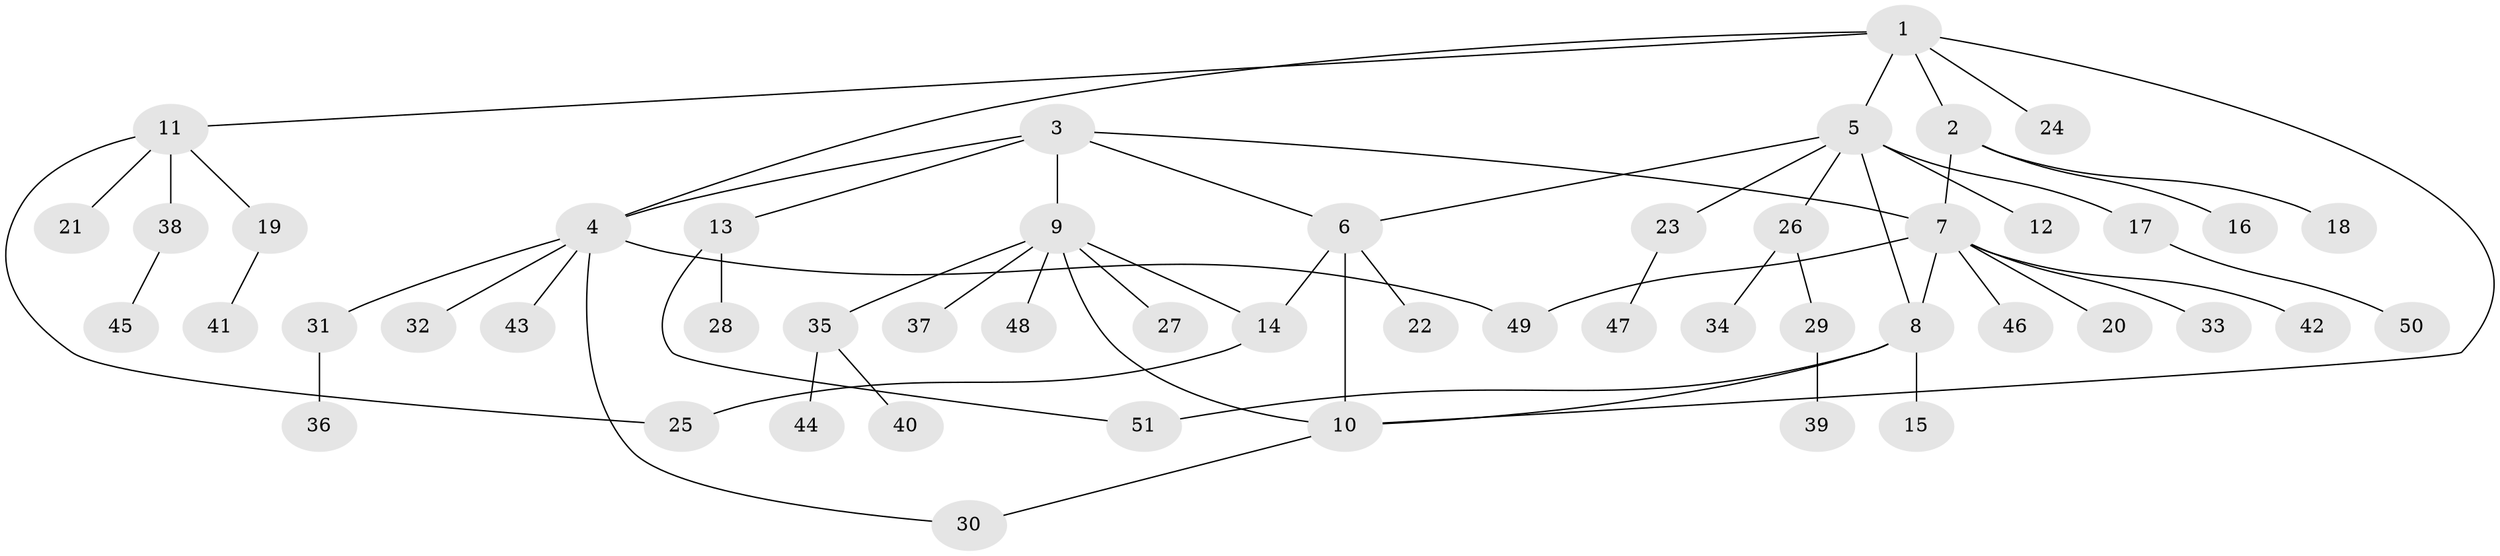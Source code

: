 // Generated by graph-tools (version 1.1) at 2025/55/03/09/25 04:55:05]
// undirected, 51 vertices, 61 edges
graph export_dot {
graph [start="1"]
  node [color=gray90,style=filled];
  1;
  2;
  3;
  4;
  5;
  6;
  7;
  8;
  9;
  10;
  11;
  12;
  13;
  14;
  15;
  16;
  17;
  18;
  19;
  20;
  21;
  22;
  23;
  24;
  25;
  26;
  27;
  28;
  29;
  30;
  31;
  32;
  33;
  34;
  35;
  36;
  37;
  38;
  39;
  40;
  41;
  42;
  43;
  44;
  45;
  46;
  47;
  48;
  49;
  50;
  51;
  1 -- 2;
  1 -- 4;
  1 -- 5;
  1 -- 10;
  1 -- 11;
  1 -- 24;
  2 -- 7;
  2 -- 16;
  2 -- 18;
  3 -- 4;
  3 -- 6;
  3 -- 7;
  3 -- 9;
  3 -- 13;
  4 -- 30;
  4 -- 31;
  4 -- 32;
  4 -- 43;
  4 -- 49;
  5 -- 6;
  5 -- 8;
  5 -- 12;
  5 -- 17;
  5 -- 23;
  5 -- 26;
  6 -- 10;
  6 -- 14;
  6 -- 22;
  7 -- 8;
  7 -- 20;
  7 -- 33;
  7 -- 42;
  7 -- 46;
  7 -- 49;
  8 -- 10;
  8 -- 15;
  8 -- 51;
  9 -- 10;
  9 -- 14;
  9 -- 27;
  9 -- 35;
  9 -- 37;
  9 -- 48;
  10 -- 30;
  11 -- 19;
  11 -- 21;
  11 -- 25;
  11 -- 38;
  13 -- 28;
  13 -- 51;
  14 -- 25;
  17 -- 50;
  19 -- 41;
  23 -- 47;
  26 -- 29;
  26 -- 34;
  29 -- 39;
  31 -- 36;
  35 -- 40;
  35 -- 44;
  38 -- 45;
}
